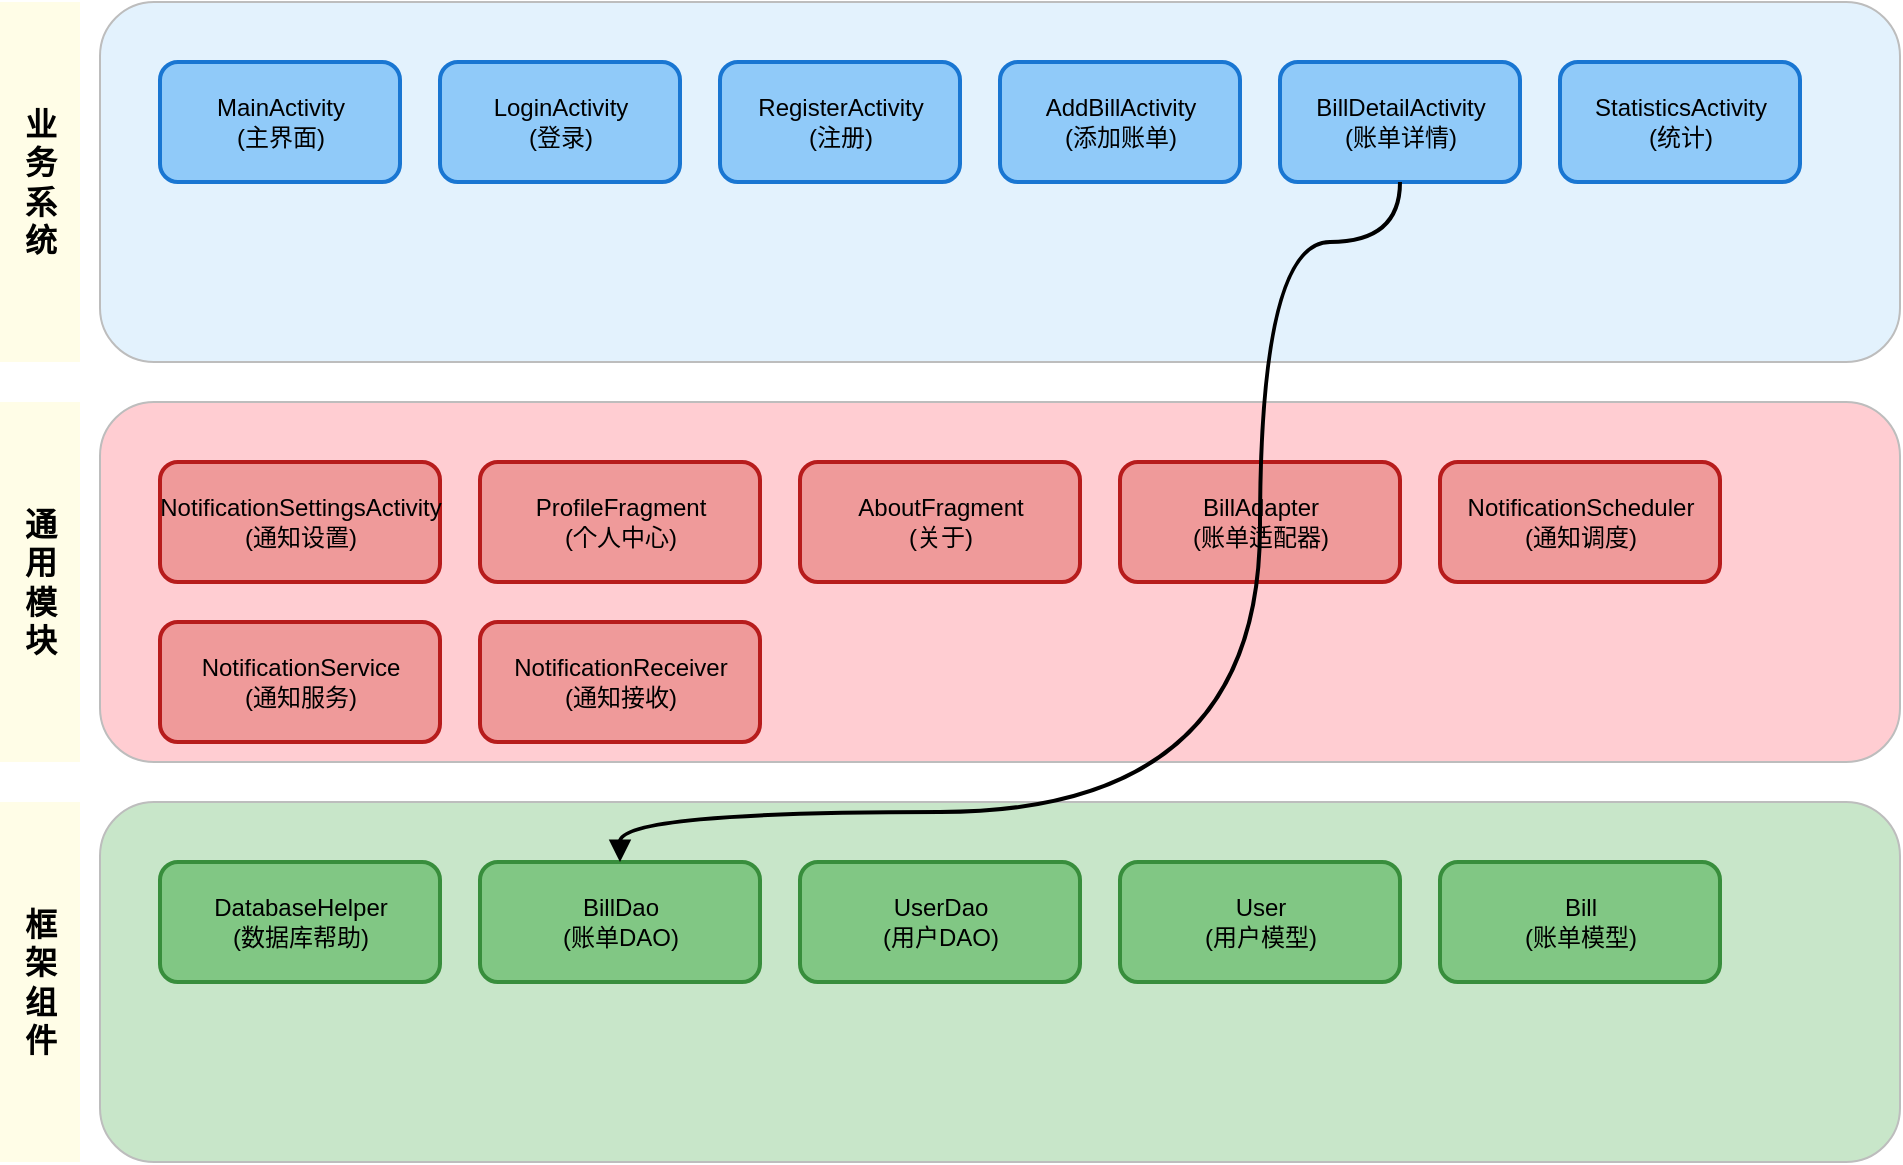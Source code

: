 <mxfile version="26.0.4">
  <diagram name="Page-1" id="74b105a0-9070-1c63-61bc-23e55f88626e">
    <mxGraphModel dx="1296" dy="1009" grid="1" gridSize="10" guides="1" tooltips="1" connect="1" arrows="1" fold="1" page="1" pageScale="1.5" pageWidth="1169" pageHeight="826" background="none" math="0" shadow="0">
      <root>
        <mxCell id="0" style=";html=1;" />
        <mxCell id="1" style=";html=1;" parent="0" />
        <mxCell id="business-label" value="业&lt;div&gt;务&lt;/div&gt;&lt;div&gt;系&lt;/div&gt;&lt;div&gt;统&lt;/div&gt;" style="text;html=1;verticalAlign=middle;align=center;labelBackgroundColor=#fffde7;strokeColor=none;fillColor=#fffde7;fontSize=16;fontStyle=1;writing-mode=vertical-rl;" vertex="1" parent="1">
          <mxGeometry x="20" y="60" width="40" height="180" as="geometry" />
        </mxCell>
        <mxCell id="business-group" value="" style="rounded=1;strokeColor=#bdbdbd;fillColor=#e3f2fd;html=1;" vertex="1" parent="1">
          <mxGeometry x="70" y="60" width="900" height="180" as="geometry" />
        </mxCell>
        <mxCell id="MainActivity" value="MainActivity&lt;br/&gt;(主界面)" style="rounded=1;strokeWidth=2;fillColor=#90caf9;strokeColor=#1976d2;html=1;fontSize=12;" vertex="1" parent="business-group">
          <mxGeometry x="30" y="30" width="120" height="60" as="geometry" />
        </mxCell>
        <mxCell id="LoginActivity" value="LoginActivity&lt;br/&gt;(登录)" style="rounded=1;strokeWidth=2;fillColor=#90caf9;strokeColor=#1976d2;html=1;fontSize=12;" vertex="1" parent="business-group">
          <mxGeometry x="170" y="30" width="120" height="60" as="geometry" />
        </mxCell>
        <mxCell id="RegisterActivity" value="RegisterActivity&lt;br/&gt;(注册)" style="rounded=1;strokeWidth=2;fillColor=#90caf9;strokeColor=#1976d2;html=1;fontSize=12;" vertex="1" parent="business-group">
          <mxGeometry x="310" y="30" width="120" height="60" as="geometry" />
        </mxCell>
        <mxCell id="AddBillActivity" value="AddBillActivity&lt;br/&gt;(添加账单)" style="rounded=1;strokeWidth=2;fillColor=#90caf9;strokeColor=#1976d2;html=1;fontSize=12;" vertex="1" parent="business-group">
          <mxGeometry x="450" y="30" width="120" height="60" as="geometry" />
        </mxCell>
        <mxCell id="BillDetailActivity" value="BillDetailActivity&lt;br/&gt;(账单详情)" style="rounded=1;strokeWidth=2;fillColor=#90caf9;strokeColor=#1976d2;html=1;fontSize=12;" vertex="1" parent="business-group">
          <mxGeometry x="590" y="30" width="120" height="60" as="geometry" />
        </mxCell>
        <mxCell id="StatisticsActivity" value="StatisticsActivity&lt;br/&gt;(统计)" style="rounded=1;strokeWidth=2;fillColor=#90caf9;strokeColor=#1976d2;html=1;fontSize=12;" vertex="1" parent="business-group">
          <mxGeometry x="730" y="30" width="120" height="60" as="geometry" />
        </mxCell>
        <mxCell id="module-label" value="通&lt;div&gt;用&lt;/div&gt;&lt;div&gt;模&lt;/div&gt;&lt;div&gt;块&lt;/div&gt;" style="text;html=1;verticalAlign=middle;align=center;labelBackgroundColor=#fffde7;strokeColor=none;fillColor=#fffde7;fontSize=16;fontStyle=1;writing-mode=vertical-rl;" vertex="1" parent="1">
          <mxGeometry x="20" y="260" width="40" height="180" as="geometry" />
        </mxCell>
        <mxCell id="module-group" value="" style="rounded=1;strokeColor=#bdbdbd;fillColor=#ffcdd2;html=1;" vertex="1" parent="1">
          <mxGeometry x="70" y="260" width="900" height="180" as="geometry" />
        </mxCell>
        <mxCell id="NotificationSettingsActivity" value="NotificationSettingsActivity&lt;br/&gt;(通知设置)" style="rounded=1;strokeWidth=2;fillColor=#ef9a9a;strokeColor=#b71c1c;html=1;fontSize=12;" vertex="1" parent="module-group">
          <mxGeometry x="30" y="30" width="140" height="60" as="geometry" />
        </mxCell>
        <mxCell id="ProfileFragment" value="ProfileFragment&lt;br/&gt;(个人中心)" style="rounded=1;strokeWidth=2;fillColor=#ef9a9a;strokeColor=#b71c1c;html=1;fontSize=12;" vertex="1" parent="module-group">
          <mxGeometry x="190" y="30" width="140" height="60" as="geometry" />
        </mxCell>
        <mxCell id="AboutFragment" value="AboutFragment&lt;br/&gt;(关于)" style="rounded=1;strokeWidth=2;fillColor=#ef9a9a;strokeColor=#b71c1c;html=1;fontSize=12;" vertex="1" parent="module-group">
          <mxGeometry x="350" y="30" width="140" height="60" as="geometry" />
        </mxCell>
        <mxCell id="BillAdapter" value="BillAdapter&lt;br/&gt;(账单适配器)" style="rounded=1;strokeWidth=2;fillColor=#ef9a9a;strokeColor=#b71c1c;html=1;fontSize=12;" vertex="1" parent="module-group">
          <mxGeometry x="510" y="30" width="140" height="60" as="geometry" />
        </mxCell>
        <mxCell id="NotificationScheduler" value="NotificationScheduler&lt;br/&gt;(通知调度)" style="rounded=1;strokeWidth=2;fillColor=#ef9a9a;strokeColor=#b71c1c;html=1;fontSize=12;" vertex="1" parent="module-group">
          <mxGeometry x="670" y="30" width="140" height="60" as="geometry" />
        </mxCell>
        <mxCell id="NotificationService" value="NotificationService&lt;br/&gt;(通知服务)" style="rounded=1;strokeWidth=2;fillColor=#ef9a9a;strokeColor=#b71c1c;html=1;fontSize=12;" vertex="1" parent="module-group">
          <mxGeometry x="30" y="110" width="140" height="60" as="geometry" />
        </mxCell>
        <mxCell id="NotificationReceiver" value="NotificationReceiver&lt;br/&gt;(通知接收)" style="rounded=1;strokeWidth=2;fillColor=#ef9a9a;strokeColor=#b71c1c;html=1;fontSize=12;" vertex="1" parent="module-group">
          <mxGeometry x="190" y="110" width="140" height="60" as="geometry" />
        </mxCell>
        <mxCell id="framework-label" value="框&lt;div&gt;架&lt;/div&gt;&lt;div&gt;组&lt;/div&gt;&lt;div&gt;件&lt;/div&gt;" style="text;html=1;verticalAlign=middle;align=center;labelBackgroundColor=#fffde7;strokeColor=none;fillColor=#fffde7;fontSize=16;fontStyle=1;writing-mode=vertical-rl;" vertex="1" parent="1">
          <mxGeometry x="20" y="460" width="40" height="180" as="geometry" />
        </mxCell>
        <mxCell id="framework-group" value="" style="rounded=1;strokeColor=#bdbdbd;fillColor=#c8e6c9;html=1;" vertex="1" parent="1">
          <mxGeometry x="70" y="460" width="900" height="180" as="geometry" />
        </mxCell>
        <mxCell id="DatabaseHelper" value="DatabaseHelper&lt;br/&gt;(数据库帮助)" style="rounded=1;strokeWidth=2;fillColor=#81c784;strokeColor=#388e3c;html=1;fontSize=12;" vertex="1" parent="framework-group">
          <mxGeometry x="30" y="30" width="140" height="60" as="geometry" />
        </mxCell>
        <mxCell id="BillDao" value="BillDao&lt;br/&gt;(账单DAO)" style="rounded=1;strokeWidth=2;fillColor=#81c784;strokeColor=#388e3c;html=1;fontSize=12;" vertex="1" parent="framework-group">
          <mxGeometry x="190" y="30" width="140" height="60" as="geometry" />
        </mxCell>
        <mxCell id="UserDao" value="UserDao&lt;br/&gt;(用户DAO)" style="rounded=1;strokeWidth=2;fillColor=#81c784;strokeColor=#388e3c;html=1;fontSize=12;" vertex="1" parent="framework-group">
          <mxGeometry x="350" y="30" width="140" height="60" as="geometry" />
        </mxCell>
        <mxCell id="User" value="User&lt;br/&gt;(用户模型)" style="rounded=1;strokeWidth=2;fillColor=#81c784;strokeColor=#388e3c;html=1;fontSize=12;" vertex="1" parent="framework-group">
          <mxGeometry x="510" y="30" width="140" height="60" as="geometry" />
        </mxCell>
        <mxCell id="Bill" value="Bill&lt;br/&gt;(账单模型)" style="rounded=1;strokeWidth=2;fillColor=#81c784;strokeColor=#388e3c;html=1;fontSize=12;" vertex="1" parent="framework-group">
          <mxGeometry x="670" y="30" width="140" height="60" as="geometry" />
        </mxCell>
        <mxCell id="edge4" style="edgeStyle=orthogonalEdgeStyle;rounded=1;curved=1;html=1;endArrow=block;endFill=1;strokeWidth=2;" parent="1" source="BillDetailActivity" target="BillDao" edge="1">
          <mxGeometry relative="1" as="geometry">
            <Array as="points">
              <mxPoint x="650" y="180" />
              <mxPoint x="410" y="465" />
            </Array>
          </mxGeometry>
        </mxCell>
      </root>
    </mxGraphModel>
  </diagram>
</mxfile>
